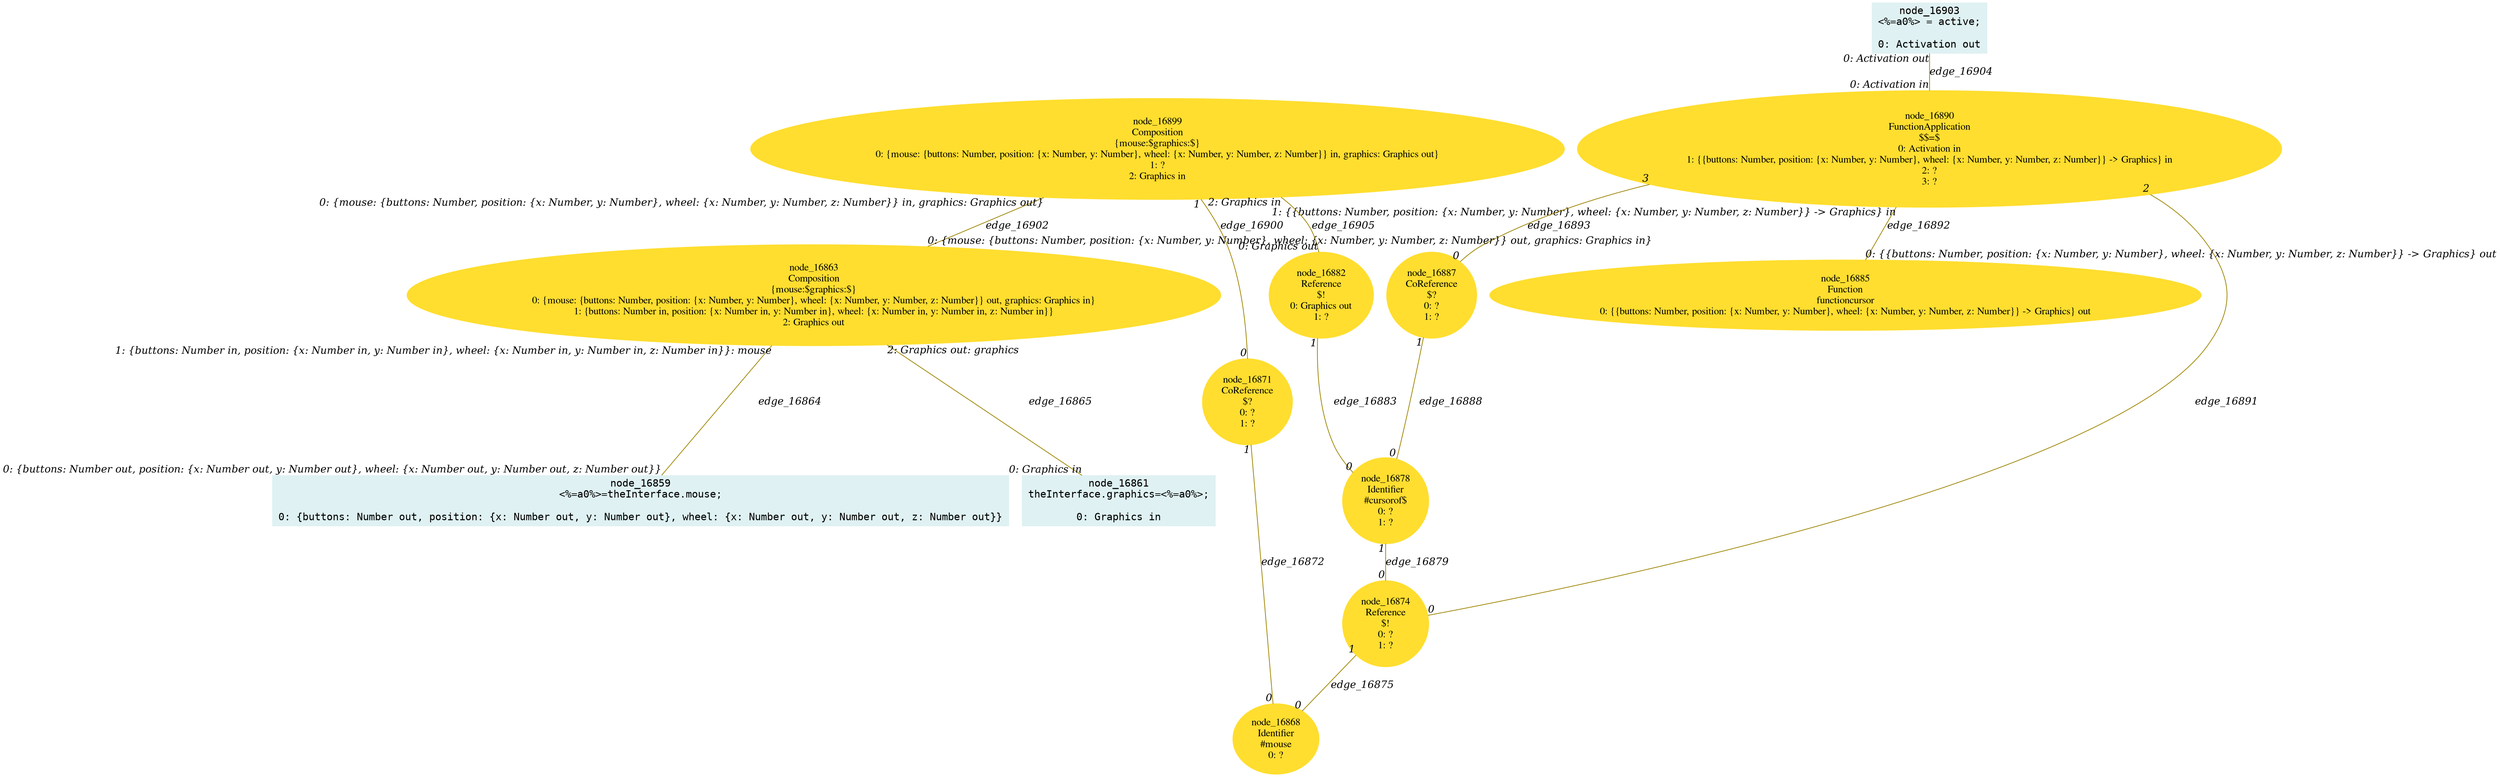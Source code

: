 digraph g{node_16859 [shape="box", style="filled", color="#dff1f2", fontname="Courier", label="node_16859
<%=a0%>=theInterface.mouse;

0: {buttons: Number out, position: {x: Number out, y: Number out}, wheel: {x: Number out, y: Number out, z: Number out}}" ]
node_16861 [shape="box", style="filled", color="#dff1f2", fontname="Courier", label="node_16861
theInterface.graphics=<%=a0%>;

0: Graphics in" ]
node_16863 [shape="ellipse", style="filled", color="#ffde2f", fontname="Times", label="node_16863
Composition
{mouse:$graphics:$}
0: {mouse: {buttons: Number, position: {x: Number, y: Number}, wheel: {x: Number, y: Number, z: Number}} out, graphics: Graphics in}
1: {buttons: Number in, position: {x: Number in, y: Number in}, wheel: {x: Number in, y: Number in, z: Number in}}
2: Graphics out" ]
node_16868 [shape="ellipse", style="filled", color="#ffde2f", fontname="Times", label="node_16868
Identifier
#mouse
0: ?" ]
node_16871 [shape="ellipse", style="filled", color="#ffde2f", fontname="Times", label="node_16871
CoReference
$?
0: ?
1: ?" ]
node_16874 [shape="ellipse", style="filled", color="#ffde2f", fontname="Times", label="node_16874
Reference
$!
0: ?
1: ?" ]
node_16878 [shape="ellipse", style="filled", color="#ffde2f", fontname="Times", label="node_16878
Identifier
#cursorof$
0: ?
1: ?" ]
node_16882 [shape="ellipse", style="filled", color="#ffde2f", fontname="Times", label="node_16882
Reference
$!
0: Graphics out
1: ?" ]
node_16885 [shape="ellipse", style="filled", color="#ffde2f", fontname="Times", label="node_16885
Function
functioncursor
0: {{buttons: Number, position: {x: Number, y: Number}, wheel: {x: Number, y: Number, z: Number}} -> Graphics} out" ]
node_16887 [shape="ellipse", style="filled", color="#ffde2f", fontname="Times", label="node_16887
CoReference
$?
0: ?
1: ?" ]
node_16890 [shape="ellipse", style="filled", color="#ffde2f", fontname="Times", label="node_16890
FunctionApplication
$$=$
0: Activation in
1: {{buttons: Number, position: {x: Number, y: Number}, wheel: {x: Number, y: Number, z: Number}} -> Graphics} in
2: ?
3: ?" ]
node_16899 [shape="ellipse", style="filled", color="#ffde2f", fontname="Times", label="node_16899
Composition
{mouse:$graphics:$}
0: {mouse: {buttons: Number, position: {x: Number, y: Number}, wheel: {x: Number, y: Number, z: Number}} in, graphics: Graphics out}
1: ?
2: Graphics in" ]
node_16903 [shape="box", style="filled", color="#dff1f2", fontname="Courier", label="node_16903
<%=a0%> = active;

0: Activation out" ]
node_16863 -> node_16859 [dir=none, arrowHead=none, fontname="Times-Italic", arrowsize=1, color="#9d8400", label="edge_16864",  headlabel="0: {buttons: Number out, position: {x: Number out, y: Number out}, wheel: {x: Number out, y: Number out, z: Number out}}", taillabel="1: {buttons: Number in, position: {x: Number in, y: Number in}, wheel: {x: Number in, y: Number in, z: Number in}}: mouse" ]
node_16863 -> node_16861 [dir=none, arrowHead=none, fontname="Times-Italic", arrowsize=1, color="#9d8400", label="edge_16865",  headlabel="0: Graphics in", taillabel="2: Graphics out: graphics" ]
node_16871 -> node_16868 [dir=none, arrowHead=none, fontname="Times-Italic", arrowsize=1, color="#9d8400", label="edge_16872",  headlabel="0", taillabel="1" ]
node_16874 -> node_16868 [dir=none, arrowHead=none, fontname="Times-Italic", arrowsize=1, color="#9d8400", label="edge_16875",  headlabel="0", taillabel="1" ]
node_16878 -> node_16874 [dir=none, arrowHead=none, fontname="Times-Italic", arrowsize=1, color="#9d8400", label="edge_16879",  headlabel="0", taillabel="1" ]
node_16882 -> node_16878 [dir=none, arrowHead=none, fontname="Times-Italic", arrowsize=1, color="#9d8400", label="edge_16883",  headlabel="0", taillabel="1" ]
node_16887 -> node_16878 [dir=none, arrowHead=none, fontname="Times-Italic", arrowsize=1, color="#9d8400", label="edge_16888",  headlabel="0", taillabel="1" ]
node_16890 -> node_16874 [dir=none, arrowHead=none, fontname="Times-Italic", arrowsize=1, color="#9d8400", label="edge_16891",  headlabel="0", taillabel="2" ]
node_16890 -> node_16885 [dir=none, arrowHead=none, fontname="Times-Italic", arrowsize=1, color="#9d8400", label="edge_16892",  headlabel="0: {{buttons: Number, position: {x: Number, y: Number}, wheel: {x: Number, y: Number, z: Number}} -> Graphics} out", taillabel="1: {{buttons: Number, position: {x: Number, y: Number}, wheel: {x: Number, y: Number, z: Number}} -> Graphics} in" ]
node_16890 -> node_16887 [dir=none, arrowHead=none, fontname="Times-Italic", arrowsize=1, color="#9d8400", label="edge_16893",  headlabel="0", taillabel="3" ]
node_16899 -> node_16871 [dir=none, arrowHead=none, fontname="Times-Italic", arrowsize=1, color="#9d8400", label="edge_16900",  headlabel="0", taillabel="1" ]
node_16899 -> node_16863 [dir=none, arrowHead=none, fontname="Times-Italic", arrowsize=1, color="#9d8400", label="edge_16902",  headlabel="0: {mouse: {buttons: Number, position: {x: Number, y: Number}, wheel: {x: Number, y: Number, z: Number}} out, graphics: Graphics in}", taillabel="0: {mouse: {buttons: Number, position: {x: Number, y: Number}, wheel: {x: Number, y: Number, z: Number}} in, graphics: Graphics out}" ]
node_16903 -> node_16890 [dir=none, arrowHead=none, fontname="Times-Italic", arrowsize=1, color="#9d8400", label="edge_16904",  headlabel="0: Activation in", taillabel="0: Activation out" ]
node_16899 -> node_16882 [dir=none, arrowHead=none, fontname="Times-Italic", arrowsize=1, color="#9d8400", label="edge_16905",  headlabel="0: Graphics out", taillabel="2: Graphics in" ]
}